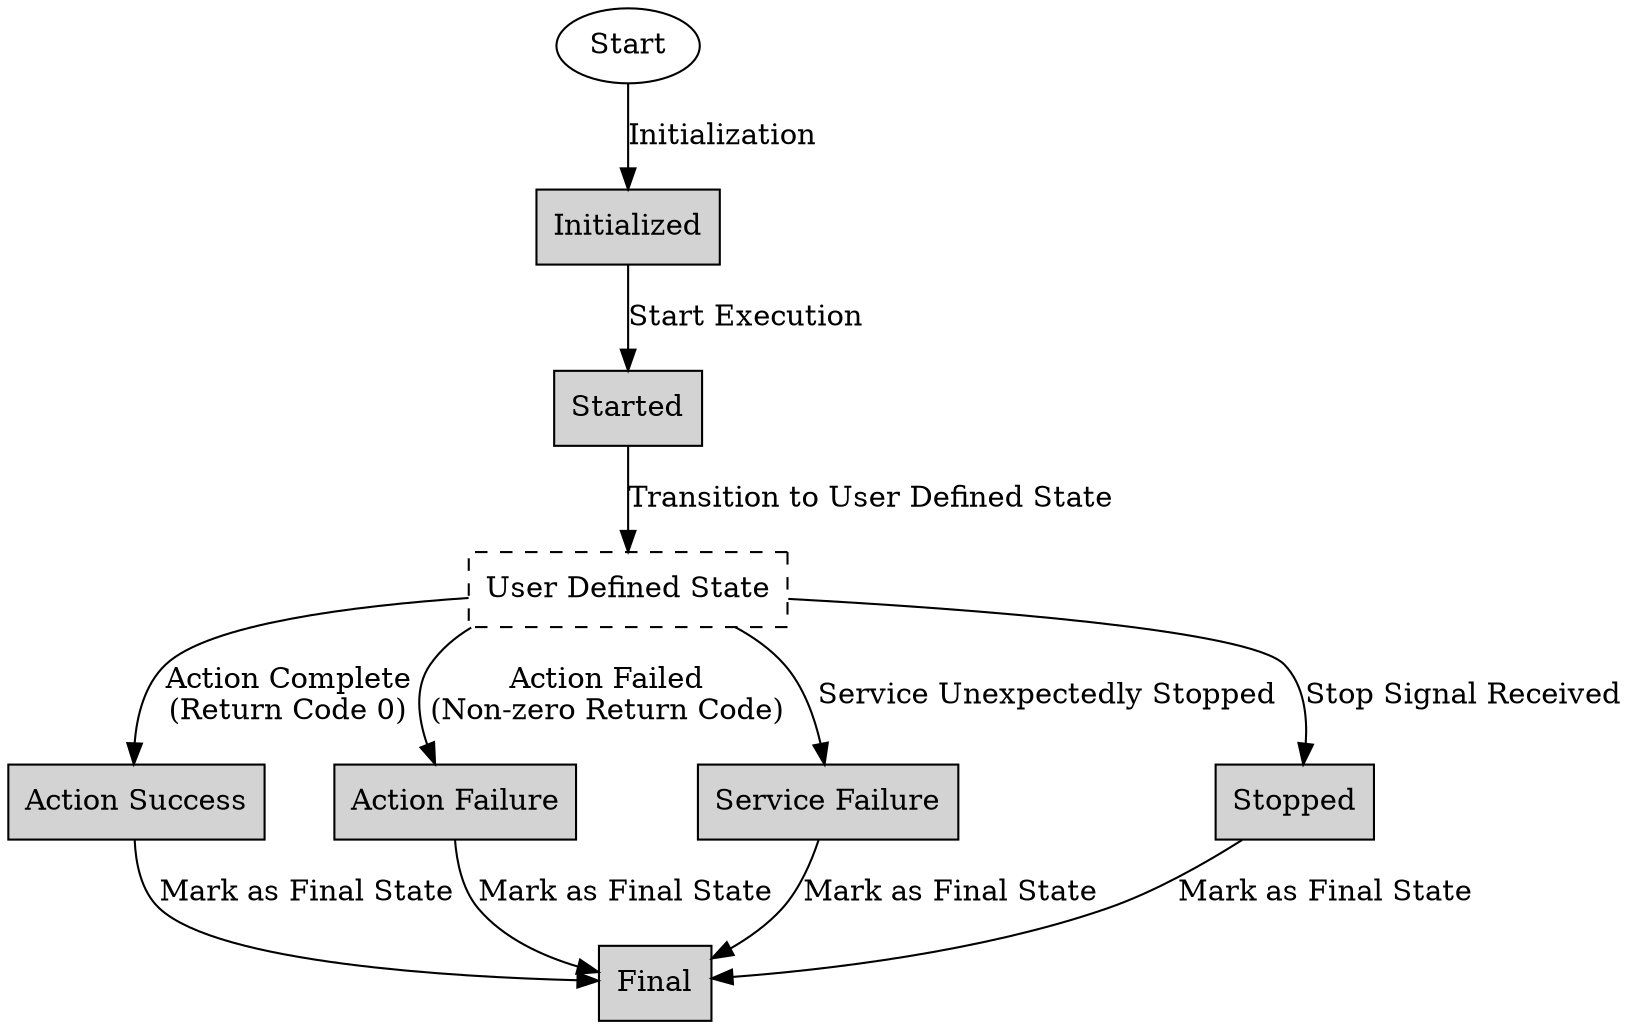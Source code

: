 digraph StateFlowchart {
    rankdir=TD;


    node [shape=ellipse, style=filled, fillcolor=white];
    Start [label="Start"];
     node [shape=rect, style=filled, fillcolor=lightgrey];
    Initialized [label="Initialized"];
    Started [label="Started"];

    node [shape=rect, style=dashed, fillcolor=lightgrey];
    UserDefinedState [label="User Defined State"];


    node [shape=rect, style=filled, fillcolor=lightgrey];
    ActionSuccess [label="Action Success"];
    ActionFailure [label="Action Failure"];
    ServiceFailure [label="Service Failure"];
    Stopped [label="Stopped"];
    Final [label="Final"];

    Start -> Initialized [label="Initialization"];
    Initialized -> Started [label="Start Execution"];
    Started -> UserDefinedState [label="Transition to User Defined State"];

    UserDefinedState -> ActionSuccess [label="Action Complete\n(Return Code 0)"];
    UserDefinedState -> ActionFailure [label="Action Failed\n(Non-zero Return Code)"];
    UserDefinedState -> ServiceFailure [label="Service Unexpectedly Stopped"];
    UserDefinedState -> Stopped [label="Stop Signal Received"];

    ActionSuccess -> Final [label="Mark as Final State"];
    ActionFailure -> Final [label="Mark as Final State"];
    ServiceFailure -> Final [label="Mark as Final State"];
    Stopped -> Final [label="Mark as Final State"];
}

